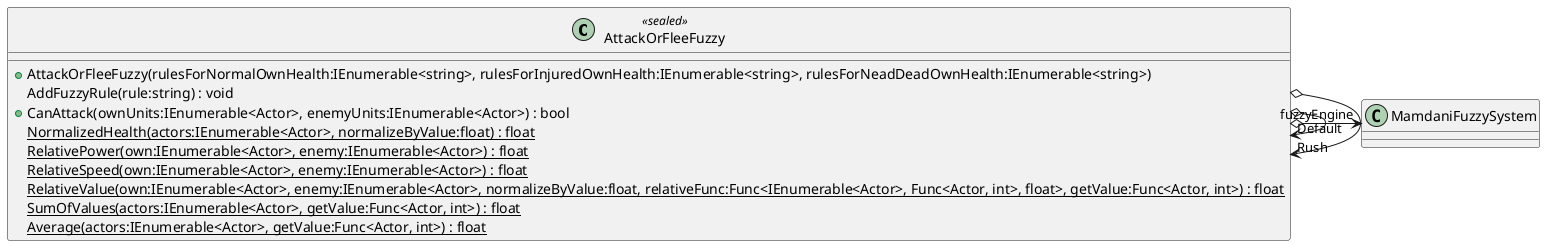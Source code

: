 @startuml
class AttackOrFleeFuzzy <<sealed>> {
    + AttackOrFleeFuzzy(rulesForNormalOwnHealth:IEnumerable<string>, rulesForInjuredOwnHealth:IEnumerable<string>, rulesForNeadDeadOwnHealth:IEnumerable<string>)
    AddFuzzyRule(rule:string) : void
    + CanAttack(ownUnits:IEnumerable<Actor>, enemyUnits:IEnumerable<Actor>) : bool
    {static} NormalizedHealth(actors:IEnumerable<Actor>, normalizeByValue:float) : float
    {static} RelativePower(own:IEnumerable<Actor>, enemy:IEnumerable<Actor>) : float
    {static} RelativeSpeed(own:IEnumerable<Actor>, enemy:IEnumerable<Actor>) : float
    {static} RelativeValue(own:IEnumerable<Actor>, enemy:IEnumerable<Actor>, normalizeByValue:float, relativeFunc:Func<IEnumerable<Actor>, Func<Actor, int>, float>, getValue:Func<Actor, int>) : float
    {static} SumOfValues(actors:IEnumerable<Actor>, getValue:Func<Actor, int>) : float
    {static} Average(actors:IEnumerable<Actor>, getValue:Func<Actor, int>) : float
}
AttackOrFleeFuzzy o-> "Default" AttackOrFleeFuzzy
AttackOrFleeFuzzy o-> "Rush" AttackOrFleeFuzzy
AttackOrFleeFuzzy o-> "fuzzyEngine" MamdaniFuzzySystem
@enduml
